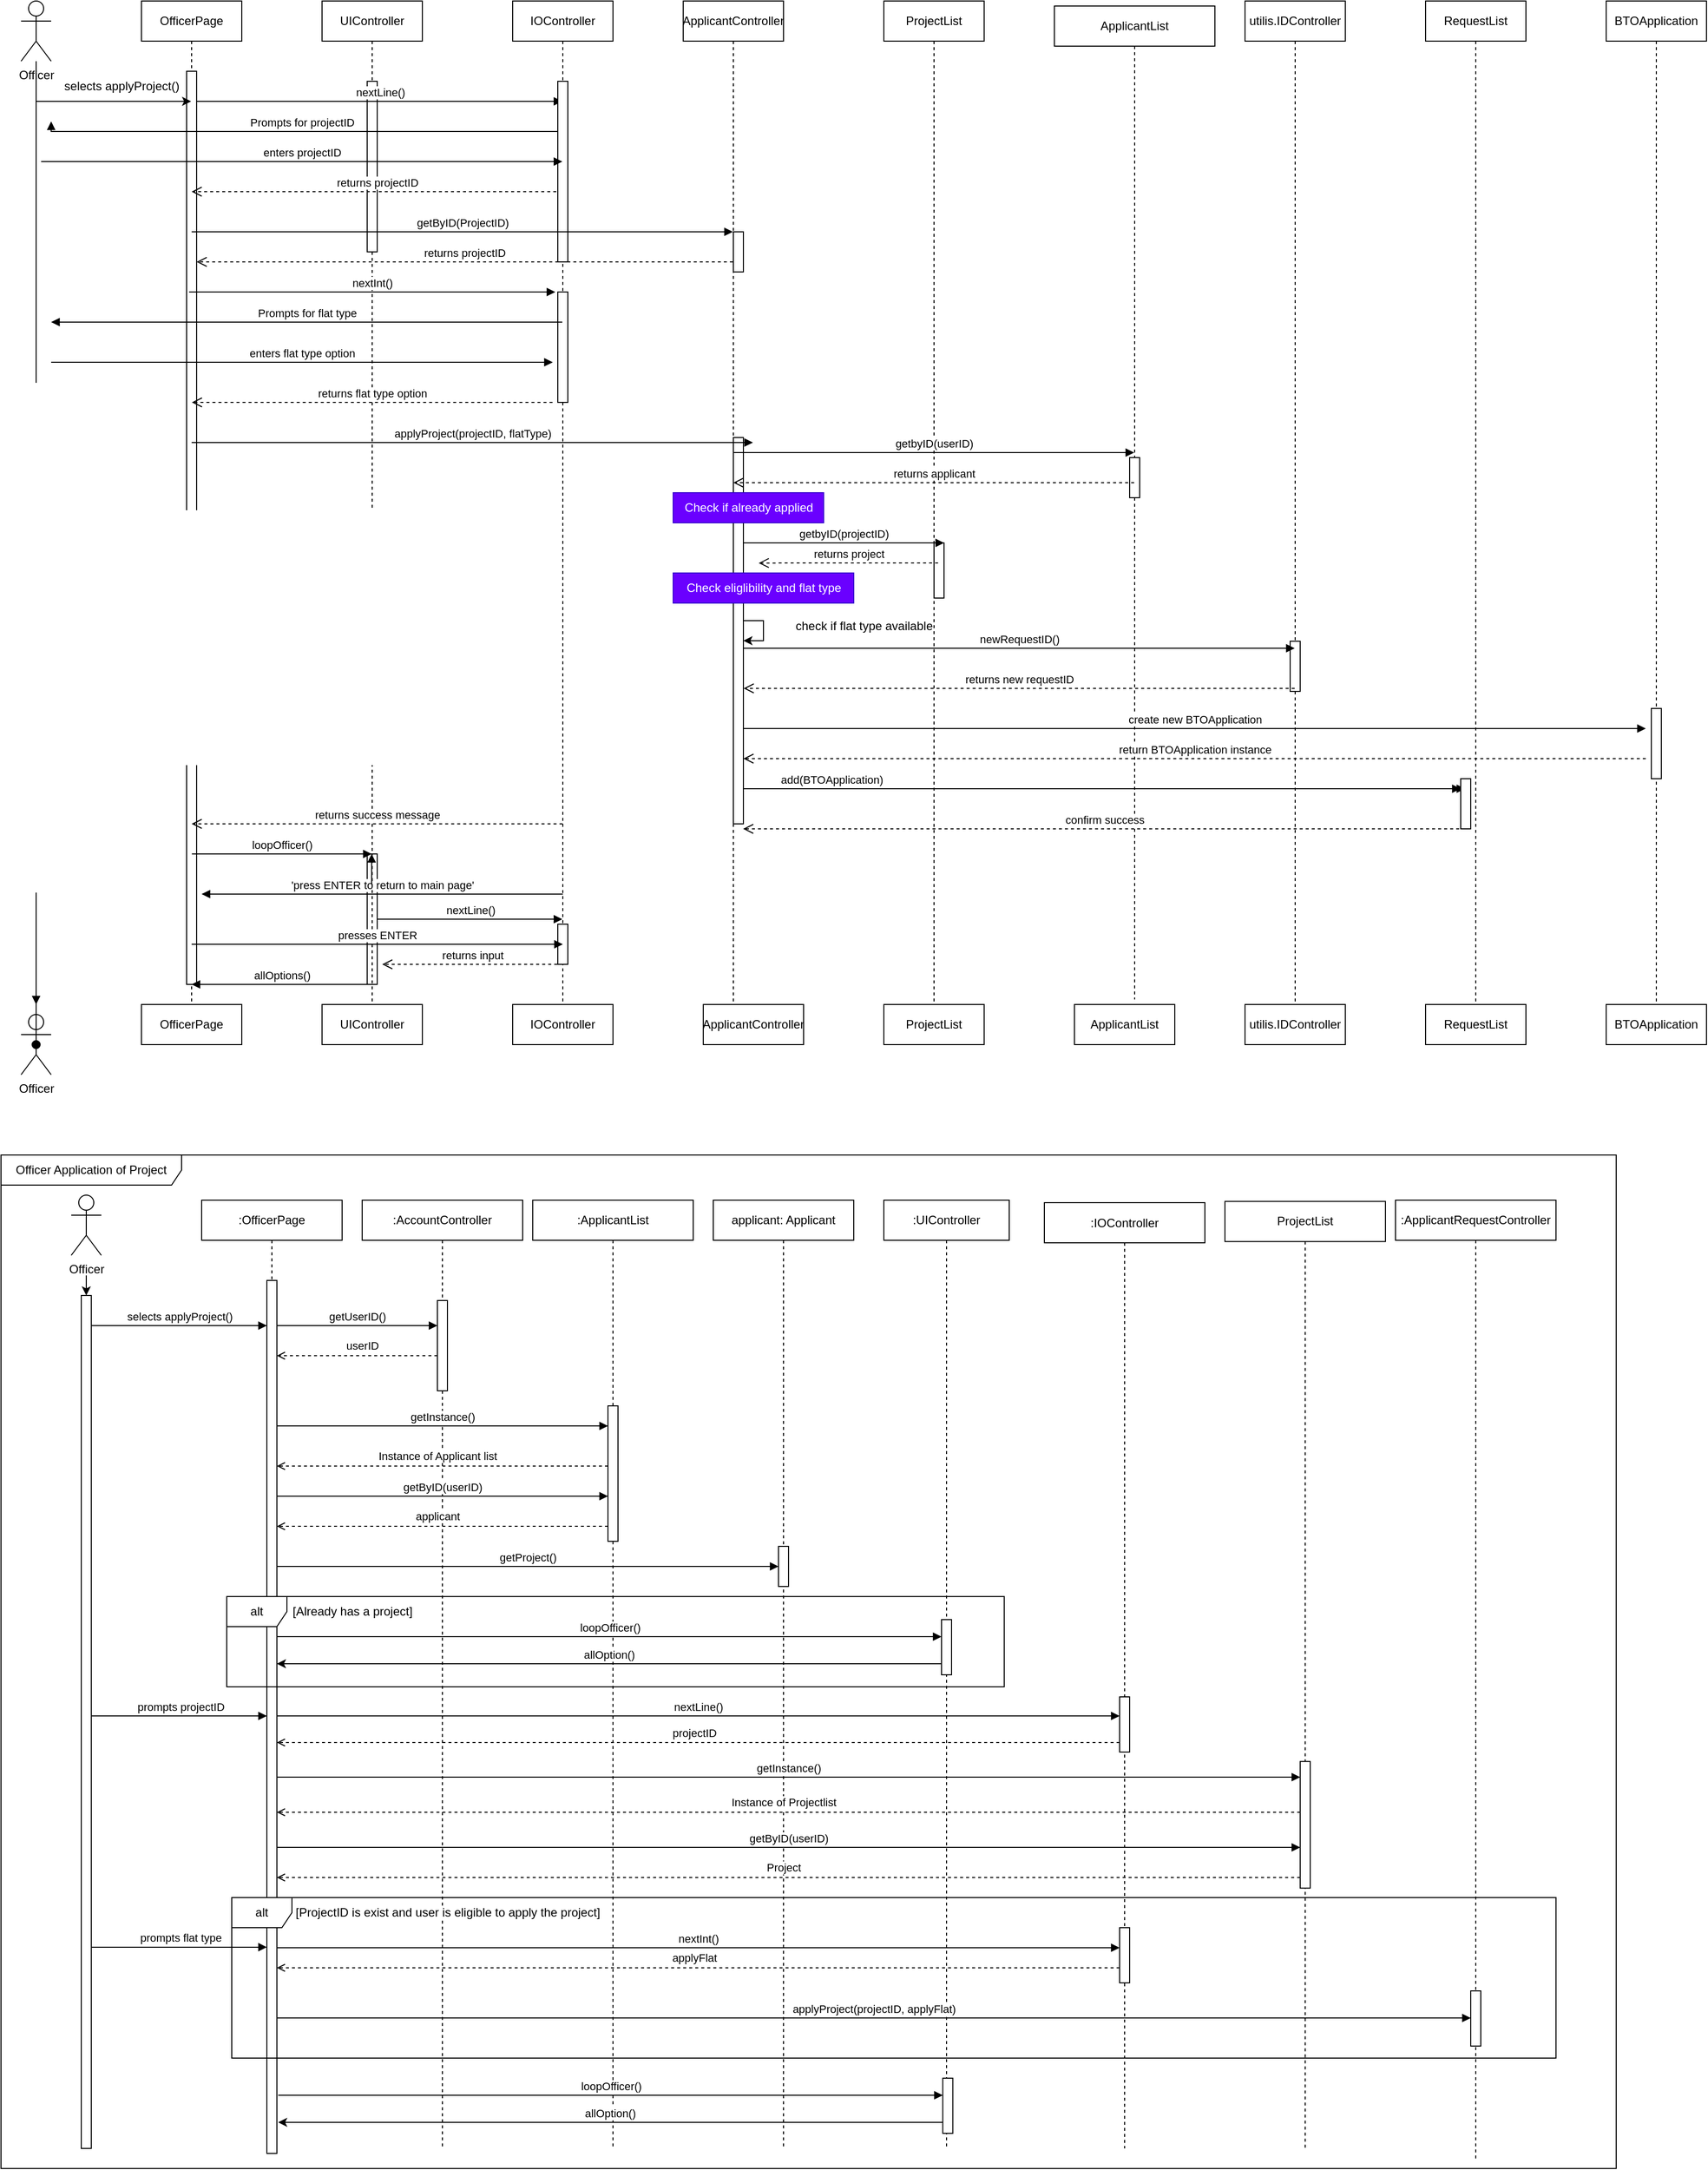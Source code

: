 <mxfile version="26.2.13">
  <diagram name="Page-1" id="2YBvvXClWsGukQMizWep">
    <mxGraphModel dx="3102" dy="1322" grid="1" gridSize="10" guides="1" tooltips="1" connect="1" arrows="1" fold="1" page="1" pageScale="1" pageWidth="850" pageHeight="1100" math="0" shadow="0">
      <root>
        <mxCell id="0" />
        <mxCell id="1" parent="0" />
        <mxCell id="VAy14Np7KbdLVpJw_eZG-14" value=":AccountController" style="shape=umlLifeline;perimeter=lifelinePerimeter;whiteSpace=wrap;html=1;container=0;dropTarget=0;collapsible=0;recursiveResize=0;outlineConnect=0;portConstraint=eastwest;newEdgeStyle={&quot;edgeStyle&quot;:&quot;elbowEdgeStyle&quot;,&quot;elbow&quot;:&quot;vertical&quot;,&quot;curved&quot;:0,&quot;rounded&quot;:0};" parent="1" vertex="1">
          <mxGeometry x="-220" y="1295" width="160" height="945" as="geometry" />
        </mxCell>
        <mxCell id="VAy14Np7KbdLVpJw_eZG-20" value="" style="html=1;points=[];perimeter=orthogonalPerimeter;outlineConnect=0;targetShapes=umlLifeline;portConstraint=eastwest;newEdgeStyle={&quot;edgeStyle&quot;:&quot;elbowEdgeStyle&quot;,&quot;elbow&quot;:&quot;vertical&quot;,&quot;curved&quot;:0,&quot;rounded&quot;:0};" parent="VAy14Np7KbdLVpJw_eZG-14" vertex="1">
          <mxGeometry x="75" y="100" width="10" height="90" as="geometry" />
        </mxCell>
        <mxCell id="VAy14Np7KbdLVpJw_eZG-19" value=":ApplicantList" style="shape=umlLifeline;perimeter=lifelinePerimeter;whiteSpace=wrap;html=1;container=0;dropTarget=0;collapsible=0;recursiveResize=0;outlineConnect=0;portConstraint=eastwest;newEdgeStyle={&quot;edgeStyle&quot;:&quot;elbowEdgeStyle&quot;,&quot;elbow&quot;:&quot;vertical&quot;,&quot;curved&quot;:0,&quot;rounded&quot;:0};" parent="1" vertex="1">
          <mxGeometry x="-50" y="1295" width="160" height="945" as="geometry" />
        </mxCell>
        <mxCell id="rTC_AdGIr1xHkLju1-tS-6" value="" style="html=1;points=[];perimeter=orthogonalPerimeter;outlineConnect=0;targetShapes=umlLifeline;portConstraint=eastwest;newEdgeStyle={&quot;edgeStyle&quot;:&quot;elbowEdgeStyle&quot;,&quot;elbow&quot;:&quot;vertical&quot;,&quot;curved&quot;:0,&quot;rounded&quot;:0};" vertex="1" parent="VAy14Np7KbdLVpJw_eZG-19">
          <mxGeometry x="75" y="205" width="10" height="135" as="geometry" />
        </mxCell>
        <mxCell id="jUNr-BIuptTgkjU3gInY-85" value="" style="html=1;points=[];perimeter=orthogonalPerimeter;outlineConnect=0;targetShapes=umlLifeline;portConstraint=eastwest;newEdgeStyle={&quot;edgeStyle&quot;:&quot;elbowEdgeStyle&quot;,&quot;elbow&quot;:&quot;vertical&quot;,&quot;curved&quot;:0,&quot;rounded&quot;:0};" parent="1" vertex="1">
          <mxGeometry x="-215" y="950" width="10" height="130" as="geometry" />
        </mxCell>
        <mxCell id="jUNr-BIuptTgkjU3gInY-82" value="&#39;press ENTER to return to main page&#39;" style="html=1;verticalAlign=bottom;endArrow=block;edgeStyle=elbowEdgeStyle;elbow=vertical;curved=0;rounded=0;" parent="1" edge="1">
          <mxGeometry relative="1" as="geometry">
            <mxPoint x="-20" y="990" as="sourcePoint" />
            <Array as="points">
              <mxPoint x="-280" y="990" />
            </Array>
            <mxPoint x="-380" y="990" as="targetPoint" />
          </mxGeometry>
        </mxCell>
        <mxCell id="aM9ryv3xv72pqoxQDRHE-1" value="OfficerPage" style="shape=umlLifeline;perimeter=lifelinePerimeter;whiteSpace=wrap;html=1;container=0;dropTarget=0;collapsible=0;recursiveResize=0;outlineConnect=0;portConstraint=eastwest;newEdgeStyle={&quot;edgeStyle&quot;:&quot;elbowEdgeStyle&quot;,&quot;elbow&quot;:&quot;vertical&quot;,&quot;curved&quot;:0,&quot;rounded&quot;:0};" parent="1" vertex="1">
          <mxGeometry x="-440" y="100" width="100" height="1030" as="geometry" />
        </mxCell>
        <mxCell id="aM9ryv3xv72pqoxQDRHE-2" value="" style="html=1;points=[];perimeter=orthogonalPerimeter;outlineConnect=0;targetShapes=umlLifeline;portConstraint=eastwest;newEdgeStyle={&quot;edgeStyle&quot;:&quot;elbowEdgeStyle&quot;,&quot;elbow&quot;:&quot;vertical&quot;,&quot;curved&quot;:0,&quot;rounded&quot;:0};" parent="aM9ryv3xv72pqoxQDRHE-1" vertex="1">
          <mxGeometry x="45" y="70" width="10" height="910" as="geometry" />
        </mxCell>
        <mxCell id="aM9ryv3xv72pqoxQDRHE-5" value="UIController" style="shape=umlLifeline;perimeter=lifelinePerimeter;whiteSpace=wrap;html=1;container=0;dropTarget=0;collapsible=0;recursiveResize=0;outlineConnect=0;portConstraint=eastwest;newEdgeStyle={&quot;edgeStyle&quot;:&quot;elbowEdgeStyle&quot;,&quot;elbow&quot;:&quot;vertical&quot;,&quot;curved&quot;:0,&quot;rounded&quot;:0};" parent="1" vertex="1">
          <mxGeometry x="-260" y="100" width="100" height="1000" as="geometry" />
        </mxCell>
        <mxCell id="aM9ryv3xv72pqoxQDRHE-6" value="" style="html=1;points=[];perimeter=orthogonalPerimeter;outlineConnect=0;targetShapes=umlLifeline;portConstraint=eastwest;newEdgeStyle={&quot;edgeStyle&quot;:&quot;elbowEdgeStyle&quot;,&quot;elbow&quot;:&quot;vertical&quot;,&quot;curved&quot;:0,&quot;rounded&quot;:0};" parent="aM9ryv3xv72pqoxQDRHE-5" vertex="1">
          <mxGeometry x="45" y="80" width="10" height="170" as="geometry" />
        </mxCell>
        <mxCell id="aM9ryv3xv72pqoxQDRHE-7" value="nextLine()" style="html=1;verticalAlign=bottom;endArrow=block;edgeStyle=elbowEdgeStyle;elbow=vertical;curved=0;rounded=0;" parent="1" source="aM9ryv3xv72pqoxQDRHE-2" target="jUNr-BIuptTgkjU3gInY-9" edge="1">
          <mxGeometry relative="1" as="geometry">
            <mxPoint x="-285" y="190" as="sourcePoint" />
            <Array as="points">
              <mxPoint x="-360" y="200" />
              <mxPoint x="-300" y="180" />
            </Array>
          </mxGeometry>
        </mxCell>
        <mxCell id="aM9ryv3xv72pqoxQDRHE-8" value="returns projectID" style="html=1;verticalAlign=bottom;endArrow=open;dashed=1;endSize=8;edgeStyle=elbowEdgeStyle;elbow=horizontal;curved=0;rounded=0;" parent="1" source="jUNr-BIuptTgkjU3gInY-7" target="aM9ryv3xv72pqoxQDRHE-2" edge="1">
          <mxGeometry relative="1" as="geometry">
            <mxPoint x="-285" y="265" as="targetPoint" />
            <Array as="points">
              <mxPoint x="-60" y="360" />
              <mxPoint x="-80" y="360" />
              <mxPoint x="-290" y="340" />
            </Array>
            <mxPoint x="-10" y="340" as="sourcePoint" />
          </mxGeometry>
        </mxCell>
        <mxCell id="aM9ryv3xv72pqoxQDRHE-9" value="Prompts for projectID" style="html=1;verticalAlign=bottom;endArrow=block;edgeStyle=elbowEdgeStyle;elbow=vertical;curved=0;rounded=0;" parent="1" source="jUNr-BIuptTgkjU3gInY-9" edge="1">
          <mxGeometry relative="1" as="geometry">
            <mxPoint x="-305" y="220" as="sourcePoint" />
            <Array as="points">
              <mxPoint x="-70" y="230" />
              <mxPoint x="-290" y="220" />
            </Array>
            <mxPoint x="-530" y="220" as="targetPoint" />
          </mxGeometry>
        </mxCell>
        <mxCell id="aM9ryv3xv72pqoxQDRHE-10" value="returns projectID" style="html=1;verticalAlign=bottom;endArrow=open;dashed=1;endSize=8;edgeStyle=elbowEdgeStyle;elbow=horizontal;curved=0;rounded=0;" parent="1" source="jUNr-BIuptTgkjU3gInY-9" target="aM9ryv3xv72pqoxQDRHE-1" edge="1">
          <mxGeometry x="-0.002" relative="1" as="geometry">
            <mxPoint x="-214" y="290" as="targetPoint" />
            <Array as="points">
              <mxPoint x="-299" y="290" />
            </Array>
            <mxPoint x="-300" y="280" as="sourcePoint" />
            <mxPoint as="offset" />
          </mxGeometry>
        </mxCell>
        <mxCell id="jUNr-BIuptTgkjU3gInY-1" value="utilis.IDController" style="shape=umlLifeline;perimeter=lifelinePerimeter;whiteSpace=wrap;html=1;container=0;dropTarget=0;collapsible=0;recursiveResize=0;outlineConnect=0;portConstraint=eastwest;newEdgeStyle={&quot;edgeStyle&quot;:&quot;elbowEdgeStyle&quot;,&quot;elbow&quot;:&quot;vertical&quot;,&quot;curved&quot;:0,&quot;rounded&quot;:0};" parent="1" vertex="1">
          <mxGeometry x="660" y="100" width="100" height="1000" as="geometry" />
        </mxCell>
        <mxCell id="jUNr-BIuptTgkjU3gInY-2" value="" style="html=1;points=[];perimeter=orthogonalPerimeter;outlineConnect=0;targetShapes=umlLifeline;portConstraint=eastwest;newEdgeStyle={&quot;edgeStyle&quot;:&quot;elbowEdgeStyle&quot;,&quot;elbow&quot;:&quot;vertical&quot;,&quot;curved&quot;:0,&quot;rounded&quot;:0};" parent="jUNr-BIuptTgkjU3gInY-1" vertex="1">
          <mxGeometry x="45" y="638" width="10" height="50" as="geometry" />
        </mxCell>
        <mxCell id="jUNr-BIuptTgkjU3gInY-3" value="ApplicantList" style="shape=umlLifeline;perimeter=lifelinePerimeter;whiteSpace=wrap;html=1;container=0;dropTarget=0;collapsible=0;recursiveResize=0;outlineConnect=0;portConstraint=eastwest;newEdgeStyle={&quot;edgeStyle&quot;:&quot;elbowEdgeStyle&quot;,&quot;elbow&quot;:&quot;vertical&quot;,&quot;curved&quot;:0,&quot;rounded&quot;:0};" parent="1" vertex="1">
          <mxGeometry x="470" y="105" width="160" height="990" as="geometry" />
        </mxCell>
        <mxCell id="jUNr-BIuptTgkjU3gInY-6" value="" style="html=1;points=[];perimeter=orthogonalPerimeter;outlineConnect=0;targetShapes=umlLifeline;portConstraint=eastwest;newEdgeStyle={&quot;edgeStyle&quot;:&quot;elbowEdgeStyle&quot;,&quot;elbow&quot;:&quot;vertical&quot;,&quot;curved&quot;:0,&quot;rounded&quot;:0};" parent="jUNr-BIuptTgkjU3gInY-3" vertex="1">
          <mxGeometry x="75" y="450" width="10" height="40" as="geometry" />
        </mxCell>
        <mxCell id="jUNr-BIuptTgkjU3gInY-49" value="returns new requestID" style="html=1;verticalAlign=bottom;endArrow=open;dashed=1;endSize=8;edgeStyle=elbowEdgeStyle;elbow=horizontal;curved=0;rounded=0;" parent="jUNr-BIuptTgkjU3gInY-3" source="jUNr-BIuptTgkjU3gInY-1" edge="1">
          <mxGeometry relative="1" as="geometry">
            <mxPoint x="-309.75" y="680" as="targetPoint" />
            <Array as="points">
              <mxPoint x="-214.75" y="680" />
            </Array>
            <mxPoint x="209.5" y="680.0" as="sourcePoint" />
          </mxGeometry>
        </mxCell>
        <mxCell id="jUNr-BIuptTgkjU3gInY-51" value="return BTOApplication instance" style="html=1;verticalAlign=bottom;endArrow=open;dashed=1;endSize=8;edgeStyle=elbowEdgeStyle;elbow=horizontal;curved=0;rounded=0;" parent="jUNr-BIuptTgkjU3gInY-3" edge="1">
          <mxGeometry relative="1" as="geometry">
            <mxPoint x="-310" y="750.0" as="targetPoint" />
            <Array as="points">
              <mxPoint x="-215" y="750.0" />
            </Array>
            <mxPoint x="589.5" y="750.0" as="sourcePoint" />
          </mxGeometry>
        </mxCell>
        <mxCell id="jUNr-BIuptTgkjU3gInY-56" value="confirm success" style="html=1;verticalAlign=bottom;endArrow=open;dashed=1;endSize=8;edgeStyle=elbowEdgeStyle;elbow=horizontal;curved=0;rounded=0;" parent="jUNr-BIuptTgkjU3gInY-3" edge="1">
          <mxGeometry relative="1" as="geometry">
            <mxPoint x="-310.216" y="820.0" as="targetPoint" />
            <Array as="points">
              <mxPoint x="-24.54" y="820" />
            </Array>
            <mxPoint x="409.5" y="820.0" as="sourcePoint" />
          </mxGeometry>
        </mxCell>
        <mxCell id="jUNr-BIuptTgkjU3gInY-63" value="add(BTOApplication)" style="html=1;verticalAlign=bottom;endArrow=block;edgeStyle=elbowEdgeStyle;elbow=vertical;curved=0;rounded=0;" parent="jUNr-BIuptTgkjU3gInY-3" source="jUNr-BIuptTgkjU3gInY-14" edge="1">
          <mxGeometry relative="1" as="geometry">
            <mxPoint x="-310" y="780" as="sourcePoint" />
            <Array as="points">
              <mxPoint x="-225" y="780" />
            </Array>
            <mxPoint x="409.5" y="780.0" as="targetPoint" />
          </mxGeometry>
        </mxCell>
        <mxCell id="jUNr-BIuptTgkjU3gInY-64" value="create new BTOApplication" style="html=1;verticalAlign=bottom;endArrow=block;edgeStyle=elbowEdgeStyle;elbow=vertical;curved=0;rounded=0;" parent="jUNr-BIuptTgkjU3gInY-3" edge="1">
          <mxGeometry relative="1" as="geometry">
            <mxPoint x="-310" y="720" as="sourcePoint" />
            <Array as="points">
              <mxPoint x="-225" y="720" />
            </Array>
            <mxPoint x="589.5" y="720" as="targetPoint" />
          </mxGeometry>
        </mxCell>
        <mxCell id="jUNr-BIuptTgkjU3gInY-65" value="newRequestID()" style="html=1;verticalAlign=bottom;endArrow=block;edgeStyle=elbowEdgeStyle;elbow=vertical;curved=0;rounded=0;" parent="jUNr-BIuptTgkjU3gInY-3" target="jUNr-BIuptTgkjU3gInY-1" edge="1">
          <mxGeometry relative="1" as="geometry">
            <mxPoint x="-310" y="640" as="sourcePoint" />
            <Array as="points">
              <mxPoint x="-225" y="640" />
            </Array>
            <mxPoint x="209.5" y="640" as="targetPoint" />
          </mxGeometry>
        </mxCell>
        <mxCell id="jUNr-BIuptTgkjU3gInY-92" value="" style="html=1;verticalAlign=bottom;endArrow=block;edgeStyle=elbowEdgeStyle;elbow=vertical;curved=0;rounded=0;" parent="jUNr-BIuptTgkjU3gInY-3" target="jUNr-BIuptTgkjU3gInY-14" edge="1">
          <mxGeometry relative="1" as="geometry">
            <mxPoint x="-310" y="780" as="sourcePoint" />
            <Array as="points" />
            <mxPoint x="409.5" y="780.0" as="targetPoint" />
          </mxGeometry>
        </mxCell>
        <mxCell id="jUNr-BIuptTgkjU3gInY-14" value="" style="html=1;points=[];perimeter=orthogonalPerimeter;outlineConnect=0;targetShapes=umlLifeline;portConstraint=eastwest;newEdgeStyle={&quot;edgeStyle&quot;:&quot;elbowEdgeStyle&quot;,&quot;elbow&quot;:&quot;vertical&quot;,&quot;curved&quot;:0,&quot;rounded&quot;:0};" parent="jUNr-BIuptTgkjU3gInY-3" vertex="1">
          <mxGeometry x="405" y="770" width="10" height="50" as="geometry" />
        </mxCell>
        <mxCell id="jUNr-BIuptTgkjU3gInY-5" value=":Object" style="shape=umlLifeline;perimeter=lifelinePerimeter;whiteSpace=wrap;html=1;container=0;dropTarget=0;collapsible=0;recursiveResize=0;outlineConnect=0;portConstraint=eastwest;newEdgeStyle={&quot;edgeStyle&quot;:&quot;elbowEdgeStyle&quot;,&quot;elbow&quot;:&quot;vertical&quot;,&quot;curved&quot;:0,&quot;rounded&quot;:0};" parent="1" vertex="1">
          <mxGeometry x="300" y="100" width="100" height="1000" as="geometry" />
        </mxCell>
        <mxCell id="jUNr-BIuptTgkjU3gInY-4" value="" style="html=1;points=[];perimeter=orthogonalPerimeter;outlineConnect=0;targetShapes=umlLifeline;portConstraint=eastwest;newEdgeStyle={&quot;edgeStyle&quot;:&quot;elbowEdgeStyle&quot;,&quot;elbow&quot;:&quot;vertical&quot;,&quot;curved&quot;:0,&quot;rounded&quot;:0};" parent="jUNr-BIuptTgkjU3gInY-5" vertex="1">
          <mxGeometry x="50" y="540" width="10" height="55" as="geometry" />
        </mxCell>
        <mxCell id="jUNr-BIuptTgkjU3gInY-7" value="ApplicantController" style="shape=umlLifeline;perimeter=lifelinePerimeter;whiteSpace=wrap;html=1;container=0;dropTarget=0;collapsible=0;recursiveResize=0;outlineConnect=0;portConstraint=eastwest;newEdgeStyle={&quot;edgeStyle&quot;:&quot;elbowEdgeStyle&quot;,&quot;elbow&quot;:&quot;vertical&quot;,&quot;curved&quot;:0,&quot;rounded&quot;:0};" parent="1" vertex="1">
          <mxGeometry x="100" y="100" width="100" height="1000" as="geometry" />
        </mxCell>
        <mxCell id="jUNr-BIuptTgkjU3gInY-8" value="" style="html=1;points=[];perimeter=orthogonalPerimeter;outlineConnect=0;targetShapes=umlLifeline;portConstraint=eastwest;newEdgeStyle={&quot;edgeStyle&quot;:&quot;elbowEdgeStyle&quot;,&quot;elbow&quot;:&quot;vertical&quot;,&quot;curved&quot;:0,&quot;rounded&quot;:0};" parent="jUNr-BIuptTgkjU3gInY-7" vertex="1">
          <mxGeometry x="50" y="230" width="10" height="40" as="geometry" />
        </mxCell>
        <mxCell id="jUNr-BIuptTgkjU3gInY-90" value="" style="html=1;points=[];perimeter=orthogonalPerimeter;outlineConnect=0;targetShapes=umlLifeline;portConstraint=eastwest;newEdgeStyle={&quot;edgeStyle&quot;:&quot;elbowEdgeStyle&quot;,&quot;elbow&quot;:&quot;vertical&quot;,&quot;curved&quot;:0,&quot;rounded&quot;:0};" parent="jUNr-BIuptTgkjU3gInY-7" vertex="1">
          <mxGeometry x="50" y="435" width="10" height="385" as="geometry" />
        </mxCell>
        <mxCell id="jUNr-BIuptTgkjU3gInY-96" value="" style="endArrow=classic;html=1;rounded=0;" parent="jUNr-BIuptTgkjU3gInY-7" source="jUNr-BIuptTgkjU3gInY-90" target="jUNr-BIuptTgkjU3gInY-90" edge="1">
          <mxGeometry width="50" height="50" relative="1" as="geometry">
            <mxPoint x="300" y="670" as="sourcePoint" />
            <mxPoint x="350" y="620" as="targetPoint" />
          </mxGeometry>
        </mxCell>
        <mxCell id="jUNr-BIuptTgkjU3gInY-9" value="IOController" style="shape=umlLifeline;perimeter=lifelinePerimeter;whiteSpace=wrap;html=1;container=0;dropTarget=0;collapsible=0;recursiveResize=0;outlineConnect=0;portConstraint=eastwest;newEdgeStyle={&quot;edgeStyle&quot;:&quot;elbowEdgeStyle&quot;,&quot;elbow&quot;:&quot;vertical&quot;,&quot;curved&quot;:0,&quot;rounded&quot;:0};" parent="1" vertex="1">
          <mxGeometry x="-70" y="100" width="100" height="1010" as="geometry" />
        </mxCell>
        <mxCell id="jUNr-BIuptTgkjU3gInY-87" value="" style="html=1;points=[];perimeter=orthogonalPerimeter;outlineConnect=0;targetShapes=umlLifeline;portConstraint=eastwest;newEdgeStyle={&quot;edgeStyle&quot;:&quot;elbowEdgeStyle&quot;,&quot;elbow&quot;:&quot;vertical&quot;,&quot;curved&quot;:0,&quot;rounded&quot;:0};" parent="jUNr-BIuptTgkjU3gInY-9" vertex="1">
          <mxGeometry x="45" y="920" width="10" height="40" as="geometry" />
        </mxCell>
        <mxCell id="jUNr-BIuptTgkjU3gInY-10" value="" style="html=1;points=[];perimeter=orthogonalPerimeter;outlineConnect=0;targetShapes=umlLifeline;portConstraint=eastwest;newEdgeStyle={&quot;edgeStyle&quot;:&quot;elbowEdgeStyle&quot;,&quot;elbow&quot;:&quot;vertical&quot;,&quot;curved&quot;:0,&quot;rounded&quot;:0};" parent="jUNr-BIuptTgkjU3gInY-9" vertex="1">
          <mxGeometry x="45" y="80" width="10" height="180" as="geometry" />
        </mxCell>
        <mxCell id="jUNr-BIuptTgkjU3gInY-89" value="" style="html=1;points=[];perimeter=orthogonalPerimeter;outlineConnect=0;targetShapes=umlLifeline;portConstraint=eastwest;newEdgeStyle={&quot;edgeStyle&quot;:&quot;elbowEdgeStyle&quot;,&quot;elbow&quot;:&quot;vertical&quot;,&quot;curved&quot;:0,&quot;rounded&quot;:0};" parent="jUNr-BIuptTgkjU3gInY-9" vertex="1">
          <mxGeometry x="45" y="290" width="10" height="110" as="geometry" />
        </mxCell>
        <mxCell id="jUNr-BIuptTgkjU3gInY-11" value="BTOApplication" style="shape=umlLifeline;perimeter=lifelinePerimeter;whiteSpace=wrap;html=1;container=0;dropTarget=0;collapsible=0;recursiveResize=0;outlineConnect=0;portConstraint=eastwest;newEdgeStyle={&quot;edgeStyle&quot;:&quot;elbowEdgeStyle&quot;,&quot;elbow&quot;:&quot;vertical&quot;,&quot;curved&quot;:0,&quot;rounded&quot;:0};" parent="1" vertex="1">
          <mxGeometry x="1020" y="100" width="100" height="1000" as="geometry" />
        </mxCell>
        <mxCell id="jUNr-BIuptTgkjU3gInY-12" value="" style="html=1;points=[];perimeter=orthogonalPerimeter;outlineConnect=0;targetShapes=umlLifeline;portConstraint=eastwest;newEdgeStyle={&quot;edgeStyle&quot;:&quot;elbowEdgeStyle&quot;,&quot;elbow&quot;:&quot;vertical&quot;,&quot;curved&quot;:0,&quot;rounded&quot;:0};" parent="jUNr-BIuptTgkjU3gInY-11" vertex="1">
          <mxGeometry x="45" y="705" width="10" height="70" as="geometry" />
        </mxCell>
        <mxCell id="jUNr-BIuptTgkjU3gInY-13" value="RequestList" style="shape=umlLifeline;perimeter=lifelinePerimeter;whiteSpace=wrap;html=1;container=0;dropTarget=0;collapsible=0;recursiveResize=0;outlineConnect=0;portConstraint=eastwest;newEdgeStyle={&quot;edgeStyle&quot;:&quot;elbowEdgeStyle&quot;,&quot;elbow&quot;:&quot;vertical&quot;,&quot;curved&quot;:0,&quot;rounded&quot;:0};" parent="1" vertex="1">
          <mxGeometry x="840" y="100" width="100" height="1000" as="geometry" />
        </mxCell>
        <mxCell id="jUNr-BIuptTgkjU3gInY-75" value="" style="edgeStyle=orthogonalEdgeStyle;rounded=0;orthogonalLoop=1;jettySize=auto;html=1;" parent="1" source="jUNr-BIuptTgkjU3gInY-15" target="aM9ryv3xv72pqoxQDRHE-1" edge="1">
          <mxGeometry relative="1" as="geometry">
            <mxPoint x="-570" y="360" as="targetPoint" />
            <Array as="points">
              <mxPoint x="-545" y="200" />
            </Array>
          </mxGeometry>
        </mxCell>
        <mxCell id="jUNr-BIuptTgkjU3gInY-15" value="Officer" style="shape=umlActor;verticalLabelPosition=bottom;verticalAlign=top;html=1;outlineConnect=0;" parent="1" vertex="1">
          <mxGeometry x="-560" y="100" width="30" height="60" as="geometry" />
        </mxCell>
        <mxCell id="jUNr-BIuptTgkjU3gInY-16" value="Officer" style="shape=umlActor;verticalLabelPosition=bottom;verticalAlign=top;html=1;outlineConnect=0;" parent="1" vertex="1">
          <mxGeometry x="-560" y="1110" width="30" height="60" as="geometry" />
        </mxCell>
        <mxCell id="jUNr-BIuptTgkjU3gInY-29" value="ProjectList" style="rounded=0;whiteSpace=wrap;html=1;" parent="1" vertex="1">
          <mxGeometry x="300" y="100" width="100" height="40" as="geometry" />
        </mxCell>
        <mxCell id="jUNr-BIuptTgkjU3gInY-30" value="RequestList" style="rounded=0;whiteSpace=wrap;html=1;" parent="1" vertex="1">
          <mxGeometry x="840" y="1100" width="100" height="40" as="geometry" />
        </mxCell>
        <mxCell id="jUNr-BIuptTgkjU3gInY-31" value="utilis.IDController" style="rounded=0;whiteSpace=wrap;html=1;" parent="1" vertex="1">
          <mxGeometry x="660" y="1100" width="100" height="40" as="geometry" />
        </mxCell>
        <mxCell id="jUNr-BIuptTgkjU3gInY-32" value="ApplicantList" style="rounded=0;whiteSpace=wrap;html=1;" parent="1" vertex="1">
          <mxGeometry x="490" y="1100" width="100" height="40" as="geometry" />
        </mxCell>
        <mxCell id="jUNr-BIuptTgkjU3gInY-33" value="ProjectList" style="rounded=0;whiteSpace=wrap;html=1;" parent="1" vertex="1">
          <mxGeometry x="300" y="1100" width="100" height="40" as="geometry" />
        </mxCell>
        <mxCell id="jUNr-BIuptTgkjU3gInY-34" value="ApplicantController" style="rounded=0;whiteSpace=wrap;html=1;" parent="1" vertex="1">
          <mxGeometry x="120" y="1100" width="100" height="40" as="geometry" />
        </mxCell>
        <mxCell id="jUNr-BIuptTgkjU3gInY-35" value="IOController" style="rounded=0;whiteSpace=wrap;html=1;" parent="1" vertex="1">
          <mxGeometry x="-70" y="1100" width="100" height="40" as="geometry" />
        </mxCell>
        <mxCell id="jUNr-BIuptTgkjU3gInY-36" value="UIController" style="rounded=0;whiteSpace=wrap;html=1;" parent="1" vertex="1">
          <mxGeometry x="-260" y="1100" width="100" height="40" as="geometry" />
        </mxCell>
        <mxCell id="jUNr-BIuptTgkjU3gInY-37" value="OfficerPage" style="rounded=0;whiteSpace=wrap;html=1;" parent="1" vertex="1">
          <mxGeometry x="-440" y="1100" width="100" height="40" as="geometry" />
        </mxCell>
        <mxCell id="jUNr-BIuptTgkjU3gInY-38" value="BTOApplication" style="rounded=0;whiteSpace=wrap;html=1;" parent="1" vertex="1">
          <mxGeometry x="1020" y="1100" width="100" height="40" as="geometry" />
        </mxCell>
        <mxCell id="aM9ryv3xv72pqoxQDRHE-3" value="" style="html=1;verticalAlign=bottom;startArrow=oval;endArrow=block;startSize=8;edgeStyle=elbowEdgeStyle;elbow=vertical;curved=0;rounded=0;exitX=0.5;exitY=0.5;exitDx=0;exitDy=0;exitPerimeter=0;" parent="1" source="jUNr-BIuptTgkjU3gInY-16" edge="1">
          <mxGeometry x="0.866" y="-10" relative="1" as="geometry">
            <mxPoint x="-540" y="140" as="sourcePoint" />
            <mxPoint x="-545" y="1100" as="targetPoint" />
            <Array as="points">
              <mxPoint x="-455" y="180" />
              <mxPoint x="-475" y="190" />
            </Array>
            <mxPoint as="offset" />
          </mxGeometry>
        </mxCell>
        <mxCell id="jUNr-BIuptTgkjU3gInY-45" value="enters projectID" style="html=1;verticalAlign=bottom;endArrow=block;edgeStyle=elbowEdgeStyle;elbow=vertical;curved=0;rounded=0;" parent="1" target="jUNr-BIuptTgkjU3gInY-9" edge="1">
          <mxGeometry relative="1" as="geometry">
            <mxPoint x="-540" y="260" as="sourcePoint" />
            <Array as="points">
              <mxPoint x="-455" y="260" />
            </Array>
            <mxPoint x="-175" y="260" as="targetPoint" />
          </mxGeometry>
        </mxCell>
        <mxCell id="jUNr-BIuptTgkjU3gInY-46" value="returns applicant" style="html=1;verticalAlign=bottom;endArrow=open;dashed=1;endSize=8;edgeStyle=elbowEdgeStyle;elbow=horizontal;curved=0;rounded=0;" parent="1" source="jUNr-BIuptTgkjU3gInY-3" target="jUNr-BIuptTgkjU3gInY-7" edge="1">
          <mxGeometry relative="1" as="geometry">
            <mxPoint x="180" y="600" as="targetPoint" />
            <Array as="points">
              <mxPoint x="460" y="580" />
              <mxPoint x="210" y="600" />
            </Array>
            <mxPoint x="529.5" y="600.0" as="sourcePoint" />
          </mxGeometry>
        </mxCell>
        <mxCell id="jUNr-BIuptTgkjU3gInY-48" value="returns flat type option" style="html=1;verticalAlign=bottom;endArrow=open;dashed=1;endSize=8;edgeStyle=elbowEdgeStyle;elbow=horizontal;curved=0;rounded=0;" parent="1" edge="1">
          <mxGeometry relative="1" as="geometry">
            <mxPoint x="-389.75" y="500" as="targetPoint" />
            <Array as="points">
              <mxPoint x="-294.75" y="500" />
            </Array>
            <mxPoint x="-30.25" y="500" as="sourcePoint" />
          </mxGeometry>
        </mxCell>
        <mxCell id="jUNr-BIuptTgkjU3gInY-53" value="returns input" style="html=1;verticalAlign=bottom;endArrow=open;dashed=1;endSize=8;edgeStyle=elbowEdgeStyle;elbow=horizontal;curved=0;rounded=0;" parent="1" edge="1">
          <mxGeometry relative="1" as="geometry">
            <mxPoint x="-200" y="1060" as="targetPoint" />
            <Array as="points">
              <mxPoint x="-94.32" y="1060" />
            </Array>
            <mxPoint x="-19.57" y="1060" as="sourcePoint" />
          </mxGeometry>
        </mxCell>
        <mxCell id="jUNr-BIuptTgkjU3gInY-55" value="returns success message" style="html=1;verticalAlign=bottom;endArrow=open;dashed=1;endSize=8;edgeStyle=elbowEdgeStyle;elbow=horizontal;curved=0;rounded=0;" parent="1" target="aM9ryv3xv72pqoxQDRHE-1" edge="1">
          <mxGeometry relative="1" as="geometry">
            <mxPoint x="-190" y="920" as="targetPoint" />
            <Array as="points">
              <mxPoint x="-95" y="920" />
            </Array>
            <mxPoint x="-20.25" y="920" as="sourcePoint" />
          </mxGeometry>
        </mxCell>
        <mxCell id="jUNr-BIuptTgkjU3gInY-57" value="getByID(ProjectID)" style="html=1;verticalAlign=bottom;endArrow=block;edgeStyle=elbowEdgeStyle;elbow=vertical;curved=0;rounded=0;" parent="1" target="jUNr-BIuptTgkjU3gInY-7" edge="1">
          <mxGeometry relative="1" as="geometry">
            <mxPoint x="-390" y="330" as="sourcePoint" />
            <Array as="points">
              <mxPoint x="-305" y="330" />
            </Array>
            <mxPoint x="130" y="330" as="targetPoint" />
          </mxGeometry>
        </mxCell>
        <mxCell id="jUNr-BIuptTgkjU3gInY-58" value="nextInt()" style="html=1;verticalAlign=bottom;endArrow=block;edgeStyle=elbowEdgeStyle;elbow=vertical;curved=0;rounded=0;" parent="1" edge="1">
          <mxGeometry relative="1" as="geometry">
            <mxPoint x="-392.5" y="390" as="sourcePoint" />
            <Array as="points">
              <mxPoint x="-307.5" y="390" />
            </Array>
            <mxPoint x="-27.5" y="390" as="targetPoint" />
          </mxGeometry>
        </mxCell>
        <mxCell id="jUNr-BIuptTgkjU3gInY-59" value="Prompts for flat type" style="html=1;verticalAlign=bottom;endArrow=block;edgeStyle=elbowEdgeStyle;elbow=vertical;curved=0;rounded=0;" parent="1" source="jUNr-BIuptTgkjU3gInY-9" edge="1">
          <mxGeometry relative="1" as="geometry">
            <mxPoint x="-10" y="420" as="sourcePoint" />
            <Array as="points">
              <mxPoint x="-280" y="420" />
            </Array>
            <mxPoint x="-530" y="420" as="targetPoint" />
          </mxGeometry>
        </mxCell>
        <mxCell id="jUNr-BIuptTgkjU3gInY-60" value="enters flat type option" style="html=1;verticalAlign=bottom;endArrow=block;edgeStyle=elbowEdgeStyle;elbow=vertical;curved=0;rounded=0;" parent="1" edge="1">
          <mxGeometry relative="1" as="geometry">
            <mxPoint x="-530" y="460" as="sourcePoint" />
            <Array as="points">
              <mxPoint x="-445" y="460" />
            </Array>
            <mxPoint x="-30" y="460" as="targetPoint" />
          </mxGeometry>
        </mxCell>
        <mxCell id="jUNr-BIuptTgkjU3gInY-61" value="applyProject(projectID, flatType)" style="html=1;verticalAlign=bottom;endArrow=block;edgeStyle=elbowEdgeStyle;elbow=vertical;curved=0;rounded=0;" parent="1" edge="1">
          <mxGeometry relative="1" as="geometry">
            <mxPoint x="-390" y="540" as="sourcePoint" />
            <Array as="points">
              <mxPoint x="-390" y="540" />
            </Array>
            <mxPoint x="169.5" y="540.0" as="targetPoint" />
          </mxGeometry>
        </mxCell>
        <mxCell id="jUNr-BIuptTgkjU3gInY-62" value="presses ENTER" style="html=1;verticalAlign=bottom;endArrow=block;edgeStyle=elbowEdgeStyle;elbow=vertical;curved=0;rounded=0;" parent="1" source="aM9ryv3xv72pqoxQDRHE-1" edge="1">
          <mxGeometry relative="1" as="geometry">
            <mxPoint x="-380" y="1030" as="sourcePoint" />
            <Array as="points">
              <mxPoint x="-70" y="1040" />
              <mxPoint x="-295" y="1030" />
            </Array>
            <mxPoint x="-20" y="1040" as="targetPoint" />
          </mxGeometry>
        </mxCell>
        <mxCell id="jUNr-BIuptTgkjU3gInY-66" value="getbyID(userID)" style="html=1;verticalAlign=bottom;endArrow=block;edgeStyle=elbowEdgeStyle;elbow=vertical;curved=0;rounded=0;" parent="1" source="jUNr-BIuptTgkjU3gInY-7" target="jUNr-BIuptTgkjU3gInY-3" edge="1">
          <mxGeometry relative="1" as="geometry">
            <mxPoint x="-30" y="570" as="sourcePoint" />
            <Array as="points">
              <mxPoint x="250" y="550" />
              <mxPoint x="660" y="560" />
            </Array>
            <mxPoint x="529.5" y="570.0" as="targetPoint" />
          </mxGeometry>
        </mxCell>
        <mxCell id="jUNr-BIuptTgkjU3gInY-67" value="getbyID(projectID)" style="html=1;verticalAlign=bottom;endArrow=block;edgeStyle=elbowEdgeStyle;elbow=vertical;curved=0;rounded=0;" parent="1" source="jUNr-BIuptTgkjU3gInY-90" edge="1">
          <mxGeometry relative="1" as="geometry">
            <mxPoint x="180.25" y="670" as="sourcePoint" />
            <Array as="points">
              <mxPoint x="340.5" y="640" />
            </Array>
            <mxPoint x="360" y="640" as="targetPoint" />
          </mxGeometry>
        </mxCell>
        <mxCell id="jUNr-BIuptTgkjU3gInY-68" value="returns project" style="html=1;verticalAlign=bottom;endArrow=open;dashed=1;endSize=8;edgeStyle=elbowEdgeStyle;elbow=horizontal;curved=0;rounded=0;exitX=0.409;exitY=0.726;exitDx=0;exitDy=0;exitPerimeter=0;" parent="1" edge="1">
          <mxGeometry relative="1" as="geometry">
            <mxPoint x="175.25" y="660.07" as="targetPoint" />
            <Array as="points">
              <mxPoint x="320" y="640.07" />
            </Array>
            <mxPoint x="354.09" y="660.0" as="sourcePoint" />
          </mxGeometry>
        </mxCell>
        <mxCell id="jUNr-BIuptTgkjU3gInY-79" value="selects applyProject()" style="text;html=1;align=center;verticalAlign=middle;resizable=0;points=[];autosize=1;strokeColor=none;fillColor=none;" parent="1" vertex="1">
          <mxGeometry x="-530" y="170" width="140" height="30" as="geometry" />
        </mxCell>
        <mxCell id="jUNr-BIuptTgkjU3gInY-80" value="loopOfficer()" style="html=1;verticalAlign=bottom;endArrow=block;edgeStyle=elbowEdgeStyle;elbow=vertical;curved=0;rounded=0;" parent="1" target="aM9ryv3xv72pqoxQDRHE-5" edge="1">
          <mxGeometry relative="1" as="geometry">
            <mxPoint x="-389.75" y="950" as="sourcePoint" />
            <Array as="points">
              <mxPoint x="-304.75" y="950" />
            </Array>
            <mxPoint x="-220" y="950" as="targetPoint" />
          </mxGeometry>
        </mxCell>
        <mxCell id="jUNr-BIuptTgkjU3gInY-81" value="nextLine()" style="html=1;verticalAlign=bottom;endArrow=block;edgeStyle=elbowEdgeStyle;elbow=vertical;curved=0;rounded=0;" parent="1" source="jUNr-BIuptTgkjU3gInY-85" target="jUNr-BIuptTgkjU3gInY-9" edge="1">
          <mxGeometry relative="1" as="geometry">
            <mxPoint x="-210.553" y="980" as="sourcePoint" />
            <Array as="points">
              <mxPoint x="-70" y="970" />
              <mxPoint x="-50" y="960" />
            </Array>
            <mxPoint x="-0.5" y="970.0" as="targetPoint" />
          </mxGeometry>
        </mxCell>
        <mxCell id="jUNr-BIuptTgkjU3gInY-83" value="allOptions()" style="html=1;verticalAlign=bottom;endArrow=block;edgeStyle=elbowEdgeStyle;elbow=vertical;curved=0;rounded=0;" parent="1" target="aM9ryv3xv72pqoxQDRHE-1" edge="1">
          <mxGeometry relative="1" as="geometry">
            <mxPoint x="-210" y="1080" as="sourcePoint" />
            <Array as="points" />
            <mxPoint x="-490" y="1080" as="targetPoint" />
          </mxGeometry>
        </mxCell>
        <mxCell id="jUNr-BIuptTgkjU3gInY-86" value="" style="html=1;verticalAlign=bottom;endArrow=block;edgeStyle=elbowEdgeStyle;elbow=vertical;curved=0;rounded=0;" parent="1" target="jUNr-BIuptTgkjU3gInY-85" edge="1">
          <mxGeometry relative="1" as="geometry">
            <mxPoint x="-210.553" y="980" as="sourcePoint" />
            <Array as="points" />
            <mxPoint x="-20" y="970" as="targetPoint" />
          </mxGeometry>
        </mxCell>
        <mxCell id="jUNr-BIuptTgkjU3gInY-97" value="check if flat type available" style="text;html=1;align=center;verticalAlign=middle;resizable=0;points=[];autosize=1;strokeColor=none;fillColor=none;" parent="1" vertex="1">
          <mxGeometry x="200" y="708" width="160" height="30" as="geometry" />
        </mxCell>
        <mxCell id="jUNr-BIuptTgkjU3gInY-98" value="Check eliglibility and flat type" style="text;html=1;align=center;verticalAlign=middle;resizable=0;points=[];autosize=1;strokeColor=#3700CC;fillColor=#6a00ff;fontColor=#ffffff;" parent="1" vertex="1">
          <mxGeometry x="90" y="670" width="180" height="30" as="geometry" />
        </mxCell>
        <mxCell id="jUNr-BIuptTgkjU3gInY-100" value="Check if already applied" style="text;html=1;align=center;verticalAlign=middle;resizable=0;points=[];autosize=1;strokeColor=#3700CC;fillColor=#6a00ff;fontColor=#ffffff;" parent="1" vertex="1">
          <mxGeometry x="90" y="590" width="150" height="30" as="geometry" />
        </mxCell>
        <mxCell id="VAy14Np7KbdLVpJw_eZG-1" value="applicant: Applicant" style="shape=umlLifeline;perimeter=lifelinePerimeter;whiteSpace=wrap;html=1;container=0;dropTarget=0;collapsible=0;recursiveResize=0;outlineConnect=0;portConstraint=eastwest;newEdgeStyle={&quot;edgeStyle&quot;:&quot;elbowEdgeStyle&quot;,&quot;elbow&quot;:&quot;vertical&quot;,&quot;curved&quot;:0,&quot;rounded&quot;:0};" parent="1" vertex="1">
          <mxGeometry x="130" y="1295" width="140" height="945" as="geometry" />
        </mxCell>
        <mxCell id="VAy14Np7KbdLVpJw_eZG-3" value="Officer Application of Project" style="shape=umlFrame;whiteSpace=wrap;html=1;pointerEvents=0;width=180;height=30;" parent="1" vertex="1">
          <mxGeometry x="-580" y="1250" width="1610" height="1010" as="geometry" />
        </mxCell>
        <mxCell id="VAy14Np7KbdLVpJw_eZG-4" value="" style="edgeStyle=orthogonalEdgeStyle;rounded=0;orthogonalLoop=1;jettySize=auto;html=1;" parent="1" target="VAy14Np7KbdLVpJw_eZG-6" edge="1">
          <mxGeometry relative="1" as="geometry">
            <mxPoint x="-495" y="1370" as="sourcePoint" />
            <Array as="points">
              <mxPoint x="-495" y="1420" />
              <mxPoint x="-495" y="1420" />
            </Array>
          </mxGeometry>
        </mxCell>
        <mxCell id="VAy14Np7KbdLVpJw_eZG-5" value="Officer" style="shape=umlActor;verticalLabelPosition=bottom;verticalAlign=top;html=1;outlineConnect=0;" parent="1" vertex="1">
          <mxGeometry x="-510" y="1290" width="30" height="60" as="geometry" />
        </mxCell>
        <mxCell id="VAy14Np7KbdLVpJw_eZG-6" value="" style="html=1;points=[[0,0,0,0,5],[0,1,0,0,-5],[1,0,0,0,5],[1,1,0,0,-5]];perimeter=orthogonalPerimeter;outlineConnect=0;targetShapes=umlLifeline;portConstraint=eastwest;newEdgeStyle={&quot;curved&quot;:0,&quot;rounded&quot;:0};" parent="1" vertex="1">
          <mxGeometry x="-500" y="1390" width="10" height="850" as="geometry" />
        </mxCell>
        <mxCell id="VAy14Np7KbdLVpJw_eZG-8" value=":OfficerPage" style="shape=umlLifeline;perimeter=lifelinePerimeter;whiteSpace=wrap;html=1;container=0;dropTarget=0;collapsible=0;recursiveResize=0;outlineConnect=0;portConstraint=eastwest;newEdgeStyle={&quot;edgeStyle&quot;:&quot;elbowEdgeStyle&quot;,&quot;elbow&quot;:&quot;vertical&quot;,&quot;curved&quot;:0,&quot;rounded&quot;:0};" parent="1" vertex="1">
          <mxGeometry x="-380" y="1295" width="140" height="945" as="geometry" />
        </mxCell>
        <mxCell id="VAy14Np7KbdLVpJw_eZG-9" value="" style="html=1;points=[];perimeter=orthogonalPerimeter;outlineConnect=0;targetShapes=umlLifeline;portConstraint=eastwest;newEdgeStyle={&quot;edgeStyle&quot;:&quot;elbowEdgeStyle&quot;,&quot;elbow&quot;:&quot;vertical&quot;,&quot;curved&quot;:0,&quot;rounded&quot;:0};" parent="VAy14Np7KbdLVpJw_eZG-8" vertex="1">
          <mxGeometry x="65" y="80" width="10" height="870" as="geometry" />
        </mxCell>
        <mxCell id="VAy14Np7KbdLVpJw_eZG-10" value="selects applyProject()" style="html=1;verticalAlign=bottom;endArrow=block;edgeStyle=elbowEdgeStyle;elbow=vertical;curved=0;rounded=0;" parent="1" edge="1">
          <mxGeometry x="0.006" relative="1" as="geometry">
            <mxPoint x="-490" y="1420" as="sourcePoint" />
            <Array as="points">
              <mxPoint x="-435" y="1420" />
            </Array>
            <mxPoint x="-315" y="1420" as="targetPoint" />
            <mxPoint as="offset" />
          </mxGeometry>
        </mxCell>
        <mxCell id="VAy14Np7KbdLVpJw_eZG-17" value=":UIController" style="shape=umlLifeline;perimeter=lifelinePerimeter;whiteSpace=wrap;html=1;container=0;dropTarget=0;collapsible=0;recursiveResize=0;outlineConnect=0;portConstraint=eastwest;newEdgeStyle={&quot;edgeStyle&quot;:&quot;elbowEdgeStyle&quot;,&quot;elbow&quot;:&quot;vertical&quot;,&quot;curved&quot;:0,&quot;rounded&quot;:0};" parent="1" vertex="1">
          <mxGeometry x="300" y="1295" width="125" height="945" as="geometry" />
        </mxCell>
        <mxCell id="rTC_AdGIr1xHkLju1-tS-19" value="" style="html=1;points=[];perimeter=orthogonalPerimeter;outlineConnect=0;targetShapes=umlLifeline;portConstraint=eastwest;newEdgeStyle={&quot;edgeStyle&quot;:&quot;elbowEdgeStyle&quot;,&quot;elbow&quot;:&quot;vertical&quot;,&quot;curved&quot;:0,&quot;rounded&quot;:0};" vertex="1" parent="VAy14Np7KbdLVpJw_eZG-17">
          <mxGeometry x="57.5" y="418" width="10" height="55" as="geometry" />
        </mxCell>
        <mxCell id="rTC_AdGIr1xHkLju1-tS-64" value="" style="html=1;points=[];perimeter=orthogonalPerimeter;outlineConnect=0;targetShapes=umlLifeline;portConstraint=eastwest;newEdgeStyle={&quot;edgeStyle&quot;:&quot;elbowEdgeStyle&quot;,&quot;elbow&quot;:&quot;vertical&quot;,&quot;curved&quot;:0,&quot;rounded&quot;:0};" vertex="1" parent="VAy14Np7KbdLVpJw_eZG-17">
          <mxGeometry x="58.75" y="875" width="10" height="55" as="geometry" />
        </mxCell>
        <mxCell id="rTC_AdGIr1xHkLju1-tS-65" value="loopOfficer()" style="html=1;verticalAlign=bottom;endArrow=block;edgeStyle=elbowEdgeStyle;elbow=horizontal;curved=0;rounded=0;labelBackgroundColor=default;" edge="1" parent="VAy14Np7KbdLVpJw_eZG-17" target="rTC_AdGIr1xHkLju1-tS-64">
          <mxGeometry relative="1" as="geometry">
            <mxPoint x="-603.75" y="892" as="sourcePoint" />
            <Array as="points">
              <mxPoint x="-501.25" y="892" />
              <mxPoint x="-181.25" y="872" />
              <mxPoint x="-526.25" y="882" />
            </Array>
            <mxPoint x="51.25" y="892" as="targetPoint" />
            <mxPoint as="offset" />
          </mxGeometry>
        </mxCell>
        <mxCell id="rTC_AdGIr1xHkLju1-tS-66" style="edgeStyle=elbowEdgeStyle;rounded=0;orthogonalLoop=1;jettySize=auto;html=1;elbow=horizontal;curved=0;" edge="1" parent="VAy14Np7KbdLVpJw_eZG-17">
          <mxGeometry relative="1" as="geometry">
            <mxPoint x="58.75" y="918.998" as="sourcePoint" />
            <mxPoint x="-603.75" y="918.998" as="targetPoint" />
          </mxGeometry>
        </mxCell>
        <mxCell id="rTC_AdGIr1xHkLju1-tS-67" value="allOption()" style="edgeLabel;html=1;align=center;verticalAlign=middle;resizable=0;points=[];" vertex="1" connectable="0" parent="rTC_AdGIr1xHkLju1-tS-66">
          <mxGeometry x="-0.022" y="-1" relative="1" as="geometry">
            <mxPoint x="-8" y="-8" as="offset" />
          </mxGeometry>
        </mxCell>
        <mxCell id="VAy14Np7KbdLVpJw_eZG-21" value="getUserID()" style="html=1;verticalAlign=bottom;endArrow=block;edgeStyle=elbowEdgeStyle;elbow=vertical;curved=0;rounded=0;" parent="1" edge="1" target="VAy14Np7KbdLVpJw_eZG-20">
          <mxGeometry relative="1" as="geometry">
            <mxPoint x="-305" y="1420" as="sourcePoint" />
            <Array as="points">
              <mxPoint x="-210" y="1420" />
              <mxPoint x="110" y="1400" />
              <mxPoint x="-235" y="1410" />
            </Array>
            <mxPoint x="25" y="1420" as="targetPoint" />
            <mxPoint as="offset" />
          </mxGeometry>
        </mxCell>
        <mxCell id="VAy14Np7KbdLVpJw_eZG-23" value=":IOController" style="shape=umlLifeline;perimeter=lifelinePerimeter;whiteSpace=wrap;html=1;container=0;dropTarget=0;collapsible=0;recursiveResize=0;outlineConnect=0;portConstraint=eastwest;newEdgeStyle={&quot;edgeStyle&quot;:&quot;elbowEdgeStyle&quot;,&quot;elbow&quot;:&quot;vertical&quot;,&quot;curved&quot;:0,&quot;rounded&quot;:0};" parent="1" vertex="1">
          <mxGeometry x="460" y="1297.5" width="160" height="942.5" as="geometry" />
        </mxCell>
        <mxCell id="rTC_AdGIr1xHkLju1-tS-27" value="" style="html=1;points=[];perimeter=orthogonalPerimeter;outlineConnect=0;targetShapes=umlLifeline;portConstraint=eastwest;newEdgeStyle={&quot;edgeStyle&quot;:&quot;elbowEdgeStyle&quot;,&quot;elbow&quot;:&quot;vertical&quot;,&quot;curved&quot;:0,&quot;rounded&quot;:0};" vertex="1" parent="VAy14Np7KbdLVpJw_eZG-23">
          <mxGeometry x="75" y="492.5" width="10" height="55" as="geometry" />
        </mxCell>
        <mxCell id="VAy14Np7KbdLVpJw_eZG-40" value=":ApplicantRequestController" style="shape=umlLifeline;perimeter=lifelinePerimeter;whiteSpace=wrap;html=1;container=0;dropTarget=0;collapsible=0;recursiveResize=0;outlineConnect=0;portConstraint=eastwest;newEdgeStyle={&quot;edgeStyle&quot;:&quot;elbowEdgeStyle&quot;,&quot;elbow&quot;:&quot;vertical&quot;,&quot;curved&quot;:0,&quot;rounded&quot;:0};" parent="1" vertex="1">
          <mxGeometry x="810" y="1295" width="160" height="955" as="geometry" />
        </mxCell>
        <mxCell id="rTC_AdGIr1xHkLju1-tS-54" value="" style="html=1;points=[];perimeter=orthogonalPerimeter;outlineConnect=0;targetShapes=umlLifeline;portConstraint=eastwest;newEdgeStyle={&quot;edgeStyle&quot;:&quot;elbowEdgeStyle&quot;,&quot;elbow&quot;:&quot;vertical&quot;,&quot;curved&quot;:0,&quot;rounded&quot;:0};" vertex="1" parent="VAy14Np7KbdLVpJw_eZG-40">
          <mxGeometry x="75" y="788" width="10" height="55" as="geometry" />
        </mxCell>
        <mxCell id="VAy14Np7KbdLVpJw_eZG-56" value="ProjectList" style="shape=umlLifeline;perimeter=lifelinePerimeter;whiteSpace=wrap;html=1;container=0;dropTarget=0;collapsible=0;recursiveResize=0;outlineConnect=0;portConstraint=eastwest;newEdgeStyle={&quot;edgeStyle&quot;:&quot;elbowEdgeStyle&quot;,&quot;elbow&quot;:&quot;vertical&quot;,&quot;curved&quot;:0,&quot;rounded&quot;:0};" parent="1" vertex="1">
          <mxGeometry x="640" y="1296.25" width="160" height="943.75" as="geometry" />
        </mxCell>
        <mxCell id="rTC_AdGIr1xHkLju1-tS-34" value="" style="html=1;points=[];perimeter=orthogonalPerimeter;outlineConnect=0;targetShapes=umlLifeline;portConstraint=eastwest;newEdgeStyle={&quot;edgeStyle&quot;:&quot;elbowEdgeStyle&quot;,&quot;elbow&quot;:&quot;vertical&quot;,&quot;curved&quot;:0,&quot;rounded&quot;:0};" vertex="1" parent="VAy14Np7KbdLVpJw_eZG-56">
          <mxGeometry x="75" y="558.13" width="10" height="126.25" as="geometry" />
        </mxCell>
        <mxCell id="rTC_AdGIr1xHkLju1-tS-4" value="" style="html=1;verticalAlign=bottom;labelBackgroundColor=none;endArrow=open;endFill=0;dashed=1;rounded=0;" edge="1" parent="1">
          <mxGeometry width="160" relative="1" as="geometry">
            <mxPoint x="-145" y="1450" as="sourcePoint" />
            <mxPoint x="-305" y="1450" as="targetPoint" />
          </mxGeometry>
        </mxCell>
        <mxCell id="rTC_AdGIr1xHkLju1-tS-5" value="userID" style="edgeLabel;html=1;align=center;verticalAlign=middle;resizable=0;points=[];" vertex="1" connectable="0" parent="rTC_AdGIr1xHkLju1-tS-4">
          <mxGeometry x="0.118" y="1" relative="1" as="geometry">
            <mxPoint x="14" y="-11" as="offset" />
          </mxGeometry>
        </mxCell>
        <mxCell id="rTC_AdGIr1xHkLju1-tS-7" value="getInstance()" style="html=1;verticalAlign=bottom;endArrow=block;edgeStyle=elbowEdgeStyle;elbow=horizontal;curved=0;rounded=0;" edge="1" parent="1" source="VAy14Np7KbdLVpJw_eZG-9" target="rTC_AdGIr1xHkLju1-tS-6">
          <mxGeometry relative="1" as="geometry">
            <mxPoint x="-250" y="1520" as="sourcePoint" />
            <Array as="points">
              <mxPoint x="-205" y="1520" />
              <mxPoint x="115" y="1500" />
              <mxPoint x="-230" y="1510" />
            </Array>
            <mxPoint x="-220" y="1520" as="targetPoint" />
            <mxPoint as="offset" />
          </mxGeometry>
        </mxCell>
        <mxCell id="rTC_AdGIr1xHkLju1-tS-8" value="" style="html=1;verticalAlign=bottom;labelBackgroundColor=none;endArrow=open;endFill=0;dashed=1;rounded=0;" edge="1" parent="1">
          <mxGeometry width="160" relative="1" as="geometry">
            <mxPoint x="25" y="1560" as="sourcePoint" />
            <mxPoint x="-305" y="1560" as="targetPoint" />
          </mxGeometry>
        </mxCell>
        <mxCell id="rTC_AdGIr1xHkLju1-tS-9" value="Instance of Applicant list" style="edgeLabel;html=1;align=center;verticalAlign=middle;resizable=0;points=[];" vertex="1" connectable="0" parent="rTC_AdGIr1xHkLju1-tS-8">
          <mxGeometry x="0.118" y="1" relative="1" as="geometry">
            <mxPoint x="14" y="-11" as="offset" />
          </mxGeometry>
        </mxCell>
        <mxCell id="rTC_AdGIr1xHkLju1-tS-10" value="getByID(userID)" style="html=1;verticalAlign=bottom;endArrow=block;edgeStyle=elbowEdgeStyle;elbow=horizontal;curved=0;rounded=0;" edge="1" parent="1">
          <mxGeometry relative="1" as="geometry">
            <mxPoint x="-305" y="1590" as="sourcePoint" />
            <Array as="points">
              <mxPoint x="-205" y="1590" />
              <mxPoint x="115" y="1570" />
              <mxPoint x="-230" y="1580" />
            </Array>
            <mxPoint x="25" y="1590" as="targetPoint" />
            <mxPoint as="offset" />
          </mxGeometry>
        </mxCell>
        <mxCell id="rTC_AdGIr1xHkLju1-tS-12" value="" style="html=1;verticalAlign=bottom;labelBackgroundColor=none;endArrow=open;endFill=0;dashed=1;rounded=0;" edge="1" parent="1">
          <mxGeometry width="160" relative="1" as="geometry">
            <mxPoint x="25" y="1620" as="sourcePoint" />
            <mxPoint x="-305" y="1620" as="targetPoint" />
          </mxGeometry>
        </mxCell>
        <mxCell id="rTC_AdGIr1xHkLju1-tS-13" value="applicant" style="edgeLabel;html=1;align=center;verticalAlign=middle;resizable=0;points=[];" vertex="1" connectable="0" parent="rTC_AdGIr1xHkLju1-tS-12">
          <mxGeometry x="0.118" y="1" relative="1" as="geometry">
            <mxPoint x="14" y="-11" as="offset" />
          </mxGeometry>
        </mxCell>
        <mxCell id="rTC_AdGIr1xHkLju1-tS-14" value="alt" style="shape=umlFrame;whiteSpace=wrap;html=1;pointerEvents=0;" vertex="1" parent="1">
          <mxGeometry x="-355" y="1690" width="775" height="90" as="geometry" />
        </mxCell>
        <mxCell id="rTC_AdGIr1xHkLju1-tS-16" value="[Already has a project]" style="text;html=1;align=center;verticalAlign=middle;resizable=0;points=[];autosize=1;strokeColor=none;fillColor=none;labelBackgroundColor=default;" vertex="1" parent="1">
          <mxGeometry x="-300" y="1690" width="140" height="30" as="geometry" />
        </mxCell>
        <mxCell id="rTC_AdGIr1xHkLju1-tS-17" value="" style="html=1;points=[];perimeter=orthogonalPerimeter;outlineConnect=0;targetShapes=umlLifeline;portConstraint=eastwest;newEdgeStyle={&quot;edgeStyle&quot;:&quot;elbowEdgeStyle&quot;,&quot;elbow&quot;:&quot;vertical&quot;,&quot;curved&quot;:0,&quot;rounded&quot;:0};" vertex="1" parent="1">
          <mxGeometry x="195" y="1640" width="10" height="40" as="geometry" />
        </mxCell>
        <mxCell id="rTC_AdGIr1xHkLju1-tS-18" value="getProject()" style="html=1;verticalAlign=bottom;endArrow=block;edgeStyle=elbowEdgeStyle;elbow=horizontal;curved=0;rounded=0;" edge="1" parent="1" target="rTC_AdGIr1xHkLju1-tS-17">
          <mxGeometry relative="1" as="geometry">
            <mxPoint x="-305" y="1660" as="sourcePoint" />
            <Array as="points">
              <mxPoint x="-205" y="1660" />
              <mxPoint x="115" y="1640" />
              <mxPoint x="-230" y="1650" />
            </Array>
            <mxPoint x="25" y="1660" as="targetPoint" />
            <mxPoint as="offset" />
          </mxGeometry>
        </mxCell>
        <mxCell id="rTC_AdGIr1xHkLju1-tS-20" value="loopOfficer()" style="html=1;verticalAlign=bottom;endArrow=block;edgeStyle=elbowEdgeStyle;elbow=horizontal;curved=0;rounded=0;" edge="1" parent="1" source="VAy14Np7KbdLVpJw_eZG-9" target="rTC_AdGIr1xHkLju1-tS-19">
          <mxGeometry relative="1" as="geometry">
            <mxPoint x="-300" y="1730" as="sourcePoint" />
            <Array as="points">
              <mxPoint x="-202.5" y="1730" />
              <mxPoint x="117.5" y="1710" />
              <mxPoint x="-227.5" y="1720" />
            </Array>
            <mxPoint x="350" y="1730" as="targetPoint" />
            <mxPoint as="offset" />
          </mxGeometry>
        </mxCell>
        <mxCell id="rTC_AdGIr1xHkLju1-tS-23" style="edgeStyle=elbowEdgeStyle;rounded=0;orthogonalLoop=1;jettySize=auto;html=1;elbow=horizontal;curved=0;" edge="1" parent="1">
          <mxGeometry relative="1" as="geometry">
            <mxPoint x="357.5" y="1756.998" as="sourcePoint" />
            <mxPoint x="-305" y="1756.998" as="targetPoint" />
          </mxGeometry>
        </mxCell>
        <mxCell id="rTC_AdGIr1xHkLju1-tS-25" value="allOption()" style="edgeLabel;html=1;align=center;verticalAlign=middle;resizable=0;points=[];" vertex="1" connectable="0" parent="rTC_AdGIr1xHkLju1-tS-23">
          <mxGeometry x="-0.022" y="-1" relative="1" as="geometry">
            <mxPoint x="-8" y="-8" as="offset" />
          </mxGeometry>
        </mxCell>
        <mxCell id="rTC_AdGIr1xHkLju1-tS-26" value="prompts projectID" style="html=1;verticalAlign=bottom;endArrow=block;edgeStyle=elbowEdgeStyle;elbow=vertical;curved=0;rounded=0;" edge="1" parent="1">
          <mxGeometry x="0.011" relative="1" as="geometry">
            <mxPoint x="-490" y="1809" as="sourcePoint" />
            <Array as="points">
              <mxPoint x="-435" y="1809" />
            </Array>
            <mxPoint x="-315" y="1809" as="targetPoint" />
            <mxPoint as="offset" />
          </mxGeometry>
        </mxCell>
        <mxCell id="rTC_AdGIr1xHkLju1-tS-29" value="nextLine()" style="html=1;verticalAlign=bottom;endArrow=block;edgeStyle=elbowEdgeStyle;elbow=vertical;curved=0;rounded=0;" edge="1" parent="1">
          <mxGeometry relative="1" as="geometry">
            <mxPoint x="-305" y="1809" as="sourcePoint" />
            <Array as="points">
              <mxPoint x="-120" y="1809" />
              <mxPoint x="200" y="1789" />
              <mxPoint x="-145" y="1799" />
            </Array>
            <mxPoint x="535" y="1809" as="targetPoint" />
            <mxPoint as="offset" />
          </mxGeometry>
        </mxCell>
        <mxCell id="rTC_AdGIr1xHkLju1-tS-32" value="" style="html=1;verticalAlign=bottom;labelBackgroundColor=none;endArrow=open;endFill=0;dashed=1;rounded=0;" edge="1" parent="1">
          <mxGeometry width="160" relative="1" as="geometry">
            <mxPoint x="535" y="1835.5" as="sourcePoint" />
            <mxPoint x="-305" y="1835.5" as="targetPoint" />
          </mxGeometry>
        </mxCell>
        <mxCell id="rTC_AdGIr1xHkLju1-tS-33" value="projectID" style="edgeLabel;html=1;align=center;verticalAlign=middle;resizable=0;points=[];" vertex="1" connectable="0" parent="rTC_AdGIr1xHkLju1-tS-32">
          <mxGeometry x="0.118" y="1" relative="1" as="geometry">
            <mxPoint x="45" y="-11" as="offset" />
          </mxGeometry>
        </mxCell>
        <mxCell id="rTC_AdGIr1xHkLju1-tS-35" value="getInstance()" style="html=1;verticalAlign=bottom;endArrow=block;edgeStyle=elbowEdgeStyle;elbow=horizontal;curved=0;rounded=0;" edge="1" parent="1" target="rTC_AdGIr1xHkLju1-tS-34">
          <mxGeometry relative="1" as="geometry">
            <mxPoint x="-305" y="1870" as="sourcePoint" />
            <Array as="points">
              <mxPoint x="-205" y="1870" />
              <mxPoint x="115" y="1850" />
              <mxPoint x="-230" y="1860" />
            </Array>
            <mxPoint x="25" y="1870" as="targetPoint" />
            <mxPoint as="offset" />
          </mxGeometry>
        </mxCell>
        <mxCell id="rTC_AdGIr1xHkLju1-tS-36" value="" style="html=1;verticalAlign=bottom;labelBackgroundColor=none;endArrow=open;endFill=0;dashed=1;rounded=0;" edge="1" parent="1">
          <mxGeometry width="160" relative="1" as="geometry">
            <mxPoint x="715.0" y="1905" as="sourcePoint" />
            <mxPoint x="-305" y="1905" as="targetPoint" />
          </mxGeometry>
        </mxCell>
        <mxCell id="rTC_AdGIr1xHkLju1-tS-37" value="Instance of Projectlist" style="edgeLabel;html=1;align=center;verticalAlign=middle;resizable=0;points=[];" vertex="1" connectable="0" parent="rTC_AdGIr1xHkLju1-tS-36">
          <mxGeometry x="0.118" y="1" relative="1" as="geometry">
            <mxPoint x="55" y="-11" as="offset" />
          </mxGeometry>
        </mxCell>
        <mxCell id="rTC_AdGIr1xHkLju1-tS-38" value="getByID(userID)" style="html=1;verticalAlign=bottom;endArrow=block;edgeStyle=elbowEdgeStyle;elbow=horizontal;curved=0;rounded=0;" edge="1" parent="1" target="rTC_AdGIr1xHkLju1-tS-34">
          <mxGeometry relative="1" as="geometry">
            <mxPoint x="-305" y="1940" as="sourcePoint" />
            <Array as="points">
              <mxPoint x="-205" y="1940" />
              <mxPoint x="115" y="1920" />
              <mxPoint x="-230" y="1930" />
            </Array>
            <mxPoint x="25" y="1940" as="targetPoint" />
            <mxPoint as="offset" />
          </mxGeometry>
        </mxCell>
        <mxCell id="rTC_AdGIr1xHkLju1-tS-39" value="" style="html=1;verticalAlign=bottom;labelBackgroundColor=none;endArrow=open;endFill=0;dashed=1;rounded=0;" edge="1" parent="1" source="rTC_AdGIr1xHkLju1-tS-34">
          <mxGeometry width="160" relative="1" as="geometry">
            <mxPoint x="25" y="1970" as="sourcePoint" />
            <mxPoint x="-305" y="1970" as="targetPoint" />
          </mxGeometry>
        </mxCell>
        <mxCell id="rTC_AdGIr1xHkLju1-tS-40" value="Project" style="edgeLabel;html=1;align=center;verticalAlign=middle;resizable=0;points=[];" vertex="1" connectable="0" parent="rTC_AdGIr1xHkLju1-tS-39">
          <mxGeometry x="0.118" y="1" relative="1" as="geometry">
            <mxPoint x="55" y="-11" as="offset" />
          </mxGeometry>
        </mxCell>
        <mxCell id="rTC_AdGIr1xHkLju1-tS-42" value="alt" style="shape=umlFrame;whiteSpace=wrap;html=1;pointerEvents=0;" vertex="1" parent="1">
          <mxGeometry x="-350" y="1990" width="1320" height="160" as="geometry" />
        </mxCell>
        <mxCell id="rTC_AdGIr1xHkLju1-tS-43" value="[ProjectID is exist and user is eligible to apply the project]" style="text;html=1;align=center;verticalAlign=middle;resizable=0;points=[];autosize=1;strokeColor=none;fillColor=none;labelBackgroundColor=default;" vertex="1" parent="1">
          <mxGeometry x="-300" y="1990" width="330" height="30" as="geometry" />
        </mxCell>
        <mxCell id="rTC_AdGIr1xHkLju1-tS-44" value="" style="html=1;points=[];perimeter=orthogonalPerimeter;outlineConnect=0;targetShapes=umlLifeline;portConstraint=eastwest;newEdgeStyle={&quot;edgeStyle&quot;:&quot;elbowEdgeStyle&quot;,&quot;elbow&quot;:&quot;vertical&quot;,&quot;curved&quot;:0,&quot;rounded&quot;:0};" vertex="1" parent="1">
          <mxGeometry x="535" y="2020" width="10" height="55" as="geometry" />
        </mxCell>
        <mxCell id="rTC_AdGIr1xHkLju1-tS-49" value="nextInt()" style="html=1;verticalAlign=bottom;endArrow=block;edgeStyle=elbowEdgeStyle;elbow=horizontal;curved=0;rounded=0;" edge="1" parent="1" source="VAy14Np7KbdLVpJw_eZG-9" target="rTC_AdGIr1xHkLju1-tS-44">
          <mxGeometry relative="1" as="geometry">
            <mxPoint x="-303" y="2040" as="sourcePoint" />
            <Array as="points">
              <mxPoint x="-200.5" y="2040" />
              <mxPoint x="119.5" y="2020" />
              <mxPoint x="-225.5" y="2030" />
            </Array>
            <mxPoint x="360" y="2040" as="targetPoint" />
            <mxPoint as="offset" />
          </mxGeometry>
        </mxCell>
        <mxCell id="rTC_AdGIr1xHkLju1-tS-50" value="" style="html=1;verticalAlign=bottom;labelBackgroundColor=none;endArrow=open;endFill=0;dashed=1;rounded=0;" edge="1" parent="1">
          <mxGeometry width="160" relative="1" as="geometry">
            <mxPoint x="535" y="2060" as="sourcePoint" />
            <mxPoint x="-305" y="2060" as="targetPoint" />
          </mxGeometry>
        </mxCell>
        <mxCell id="rTC_AdGIr1xHkLju1-tS-51" value="applyFlat" style="edgeLabel;html=1;align=center;verticalAlign=middle;resizable=0;points=[];" vertex="1" connectable="0" parent="rTC_AdGIr1xHkLju1-tS-50">
          <mxGeometry x="0.118" y="1" relative="1" as="geometry">
            <mxPoint x="45" y="-11" as="offset" />
          </mxGeometry>
        </mxCell>
        <mxCell id="rTC_AdGIr1xHkLju1-tS-52" value="prompts flat type" style="html=1;verticalAlign=bottom;endArrow=block;edgeStyle=elbowEdgeStyle;elbow=vertical;curved=0;rounded=0;" edge="1" parent="1">
          <mxGeometry x="0.011" relative="1" as="geometry">
            <mxPoint x="-490" y="2039.47" as="sourcePoint" />
            <Array as="points">
              <mxPoint x="-435" y="2039.47" />
            </Array>
            <mxPoint x="-315" y="2039.47" as="targetPoint" />
            <mxPoint as="offset" />
          </mxGeometry>
        </mxCell>
        <mxCell id="rTC_AdGIr1xHkLju1-tS-53" value="applyProject(projectID, applyFlat)" style="html=1;verticalAlign=bottom;endArrow=block;edgeStyle=elbowEdgeStyle;elbow=horizontal;curved=0;rounded=0;" edge="1" parent="1" target="rTC_AdGIr1xHkLju1-tS-54">
          <mxGeometry relative="1" as="geometry">
            <mxPoint x="-305" y="2110" as="sourcePoint" />
            <Array as="points">
              <mxPoint x="-200.5" y="2110" />
              <mxPoint x="119.5" y="2090" />
              <mxPoint x="-225.5" y="2100" />
            </Array>
            <mxPoint x="535" y="2110" as="targetPoint" />
            <mxPoint as="offset" />
          </mxGeometry>
        </mxCell>
      </root>
    </mxGraphModel>
  </diagram>
</mxfile>
